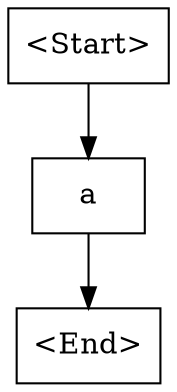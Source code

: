 digraph G {
    N0 [label = "<Start>", shape = box]
    N1 [label = "a", shape = box]
    N2 [label = "<End>", shape = box]
    N0 -> N1 [label = ""]
    N1 -> N2 [label = ""]
}
